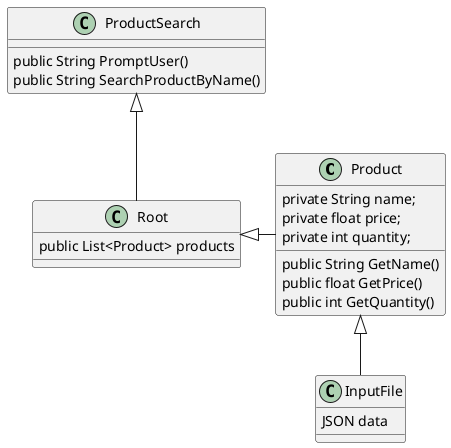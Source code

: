 @startuml
'https://plantuml.com/class-diagram

Product <|-- InputFile
Root <|- Product
ProductSearch <|-- Root

class Root {
public List<Product> products
}
class Product
{
    private String name;
    private float price;
    private int quantity;
    public String GetName()
    public float GetPrice()
    public int GetQuantity()
}
class InputFile
{
JSON data
}
class ProductSearch
{
public String PromptUser()
public String SearchProductByName()
}

@enduml
